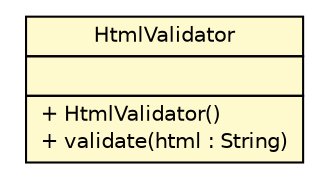 #!/usr/local/bin/dot
#
# Class diagram 
# Generated by UMLGraph version 5.1 (http://www.umlgraph.org/)
#

digraph G {
	edge [fontname="Helvetica",fontsize=10,labelfontname="Helvetica",labelfontsize=10];
	node [fontname="Helvetica",fontsize=10,shape=plaintext];
	nodesep=0.25;
	ranksep=0.5;
	// com.rexsl.test.HtmlValidator
	c29 [label=<<table title="com.rexsl.test.HtmlValidator" border="0" cellborder="1" cellspacing="0" cellpadding="2" port="p" bgcolor="lemonChiffon" href="./HtmlValidator.html">
		<tr><td><table border="0" cellspacing="0" cellpadding="1">
<tr><td align="center" balign="center"> HtmlValidator </td></tr>
		</table></td></tr>
		<tr><td><table border="0" cellspacing="0" cellpadding="1">
<tr><td align="left" balign="left">  </td></tr>
		</table></td></tr>
		<tr><td><table border="0" cellspacing="0" cellpadding="1">
<tr><td align="left" balign="left"> + HtmlValidator() </td></tr>
<tr><td align="left" balign="left"> + validate(html : String) </td></tr>
		</table></td></tr>
		</table>>, fontname="Helvetica", fontcolor="black", fontsize=10.0];
}

